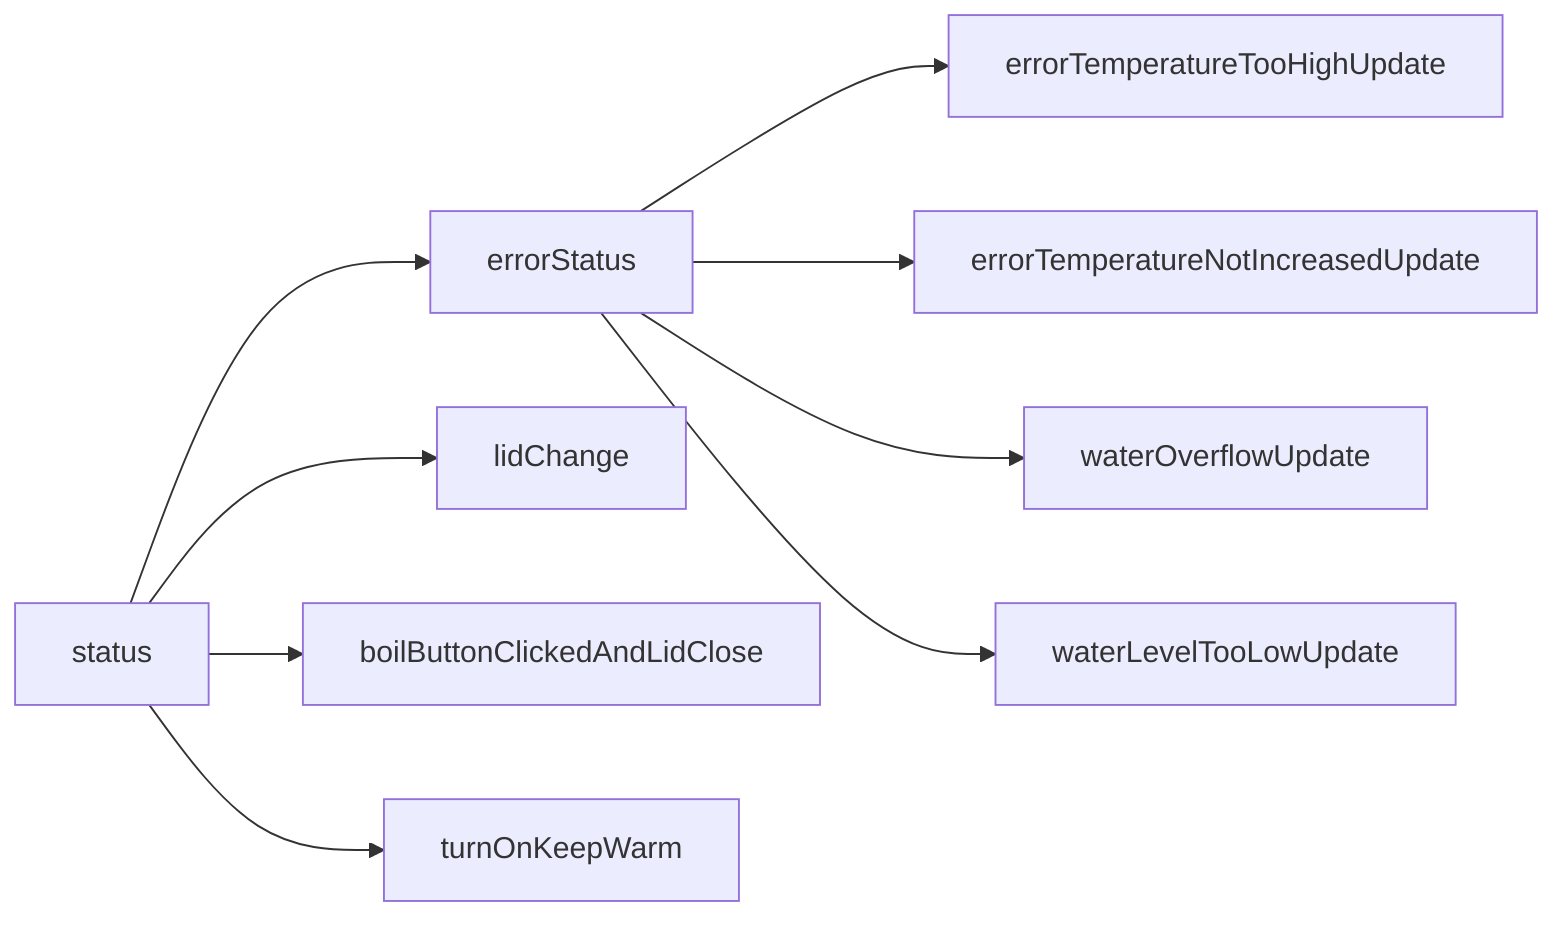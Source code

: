 graph LR
  status --> errorStatus
  status --> lidChange
  status --> boilButtonClickedAndLidClose
  status --> turnOnKeepWarm
  errorStatus --> errorTemperatureTooHighUpdate
  errorStatus --> errorTemperatureNotIncreasedUpdate
  errorStatus --> waterOverflowUpdate
  errorStatus --> waterLevelTooLowUpdate